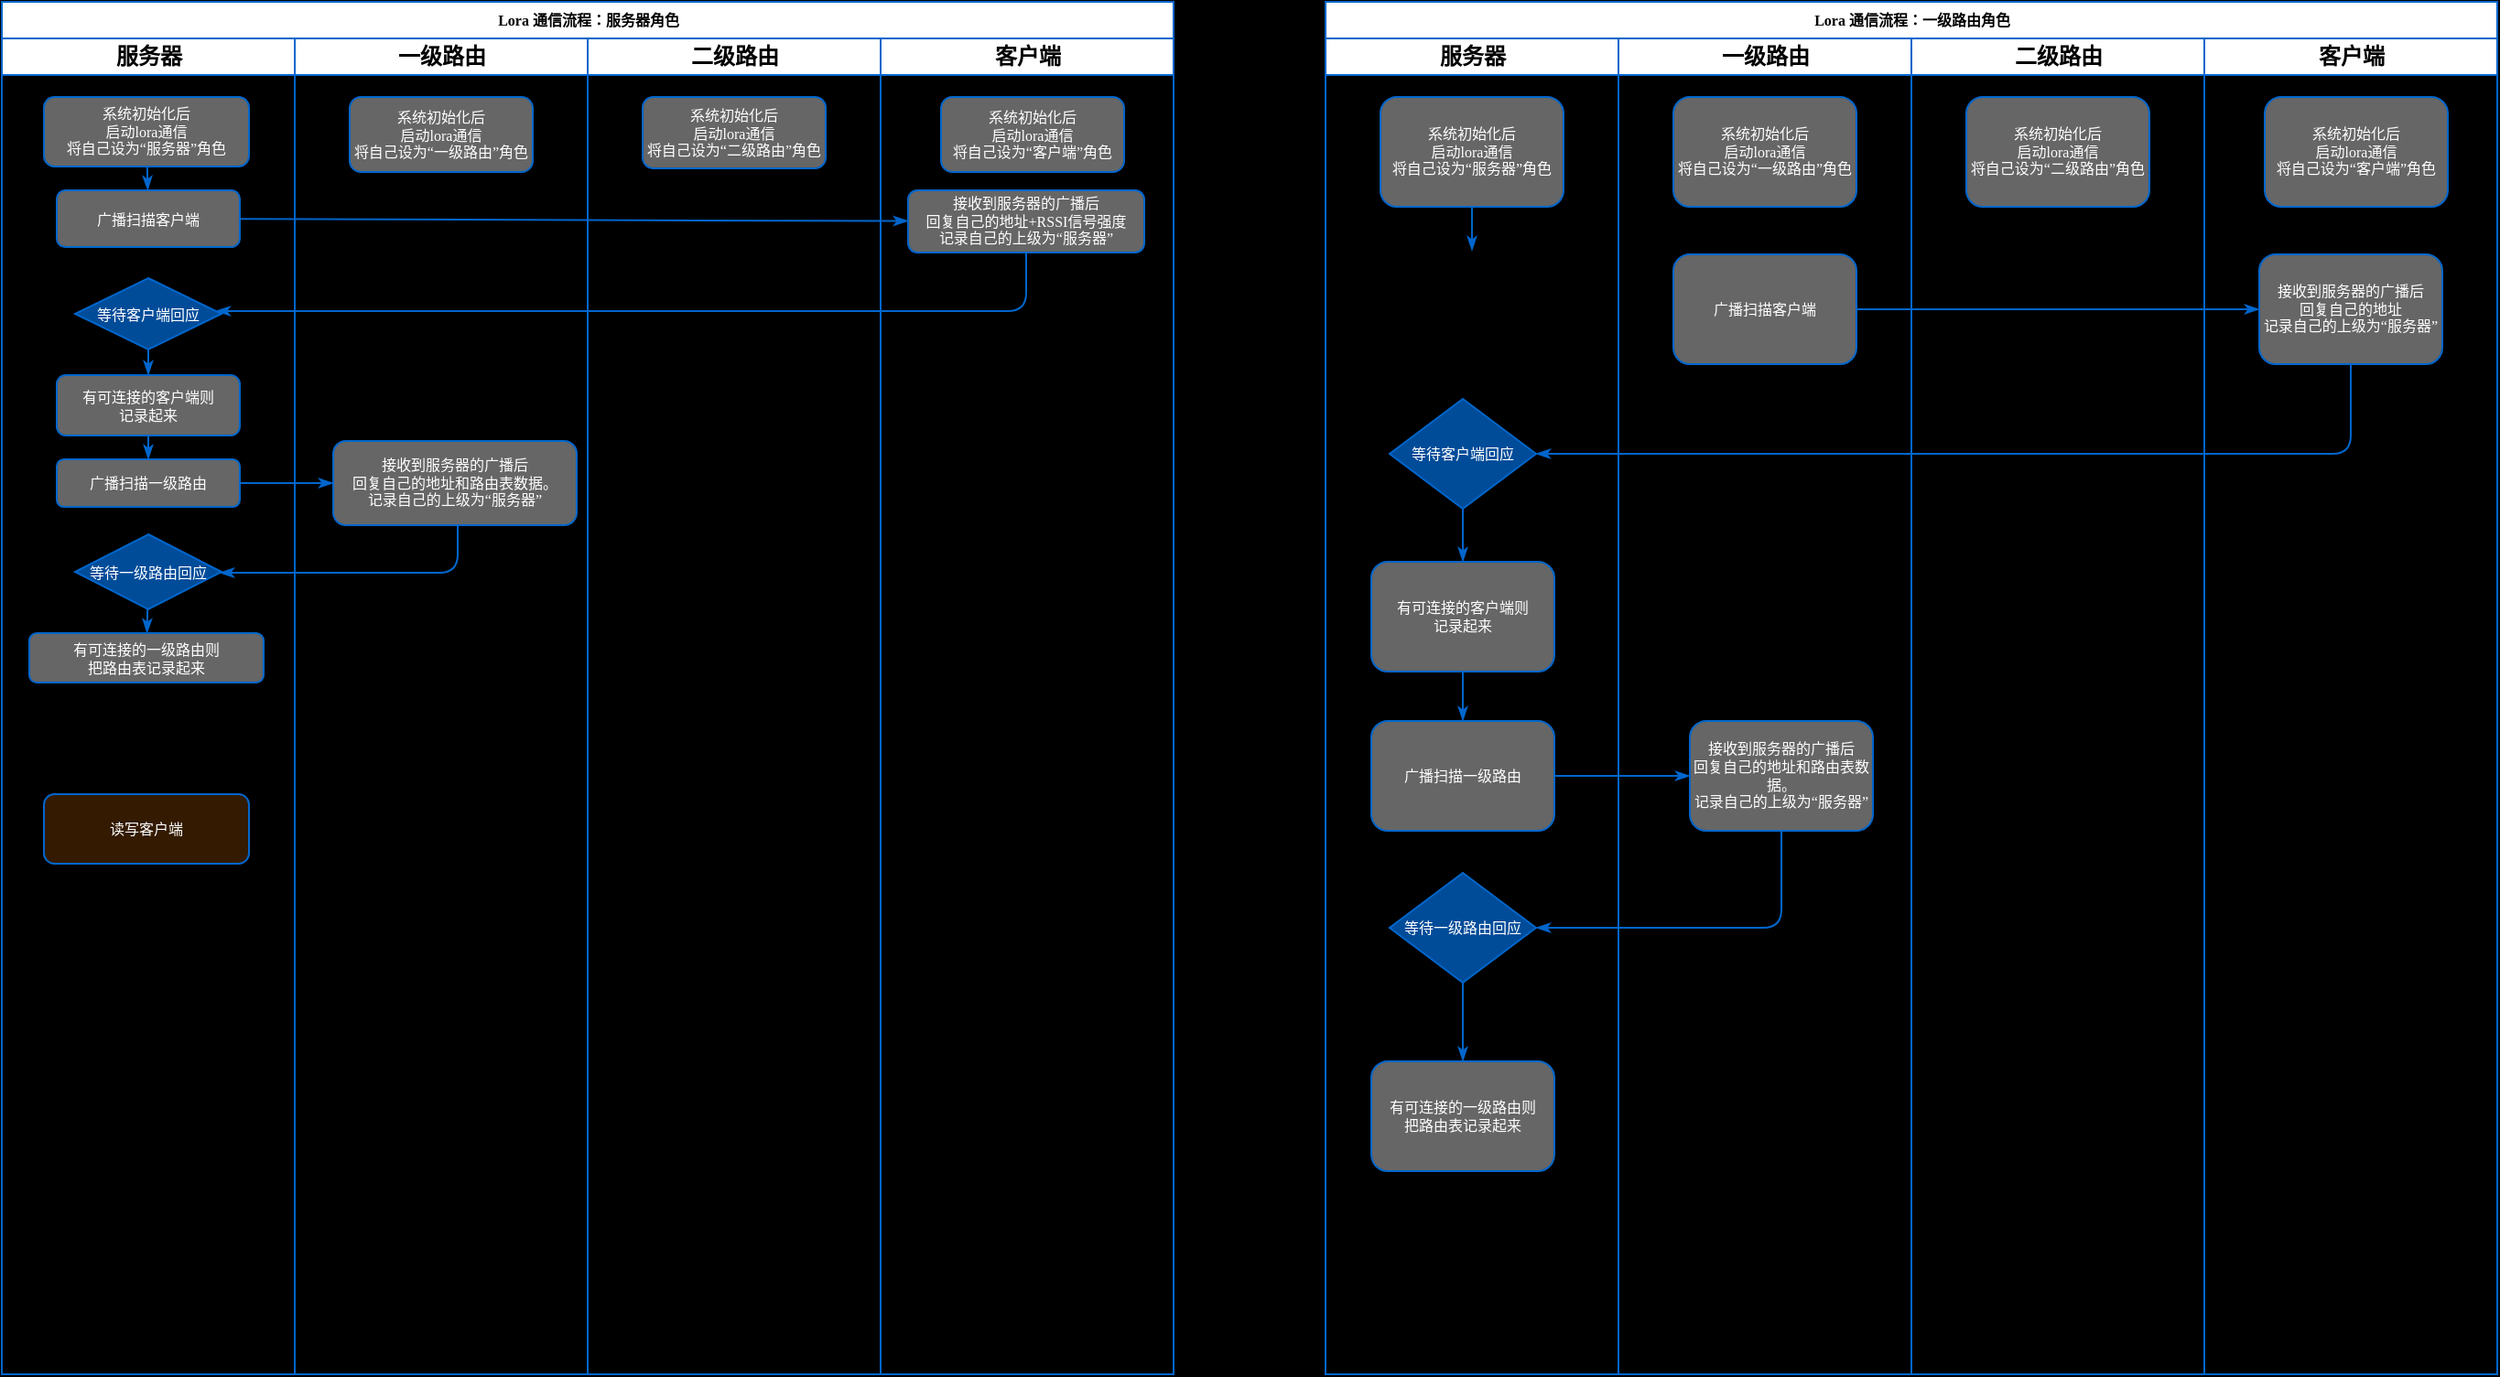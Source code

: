 <mxfile version="24.4.0" type="github">
  <diagram name="Page-1" id="74e2e168-ea6b-b213-b513-2b3c1d86103e">
    <mxGraphModel dx="1181" dy="654" grid="0" gridSize="10" guides="1" tooltips="1" connect="1" arrows="1" fold="1" page="1" pageScale="1" pageWidth="1654" pageHeight="1169" background="#000000" math="0" shadow="0">
      <root>
        <mxCell id="0" />
        <mxCell id="1" parent="0" />
        <mxCell id="77e6c97f196da883-1" value="Lora 通信流程：服务器角色" style="swimlane;html=1;childLayout=stackLayout;startSize=20;rounded=0;shadow=0;labelBackgroundColor=none;strokeWidth=1;fontFamily=Verdana;fontSize=8;align=center;strokeColor=#0066CC;" parent="1" vertex="1">
          <mxGeometry x="70" y="40" width="640" height="750" as="geometry" />
        </mxCell>
        <mxCell id="77e6c97f196da883-2" value="&lt;font color=&quot;#000000&quot;&gt;服务器&lt;/font&gt;" style="swimlane;html=1;startSize=20;strokeColor=#0066CC;fontColor=#FFFFFF;" parent="77e6c97f196da883-1" vertex="1">
          <mxGeometry y="20" width="160" height="730" as="geometry" />
        </mxCell>
        <mxCell id="77e6c97f196da883-8" value="系统初始化后&lt;div&gt;启动lora通信&lt;/div&gt;&lt;div&gt;将自己设为“服务器”角色&lt;/div&gt;" style="rounded=1;whiteSpace=wrap;html=1;shadow=0;labelBackgroundColor=none;strokeWidth=1;fontFamily=Verdana;fontSize=8;align=center;strokeColor=#0066CC;fillColor=#666666;fontColor=#FFFFFF;" parent="77e6c97f196da883-2" vertex="1">
          <mxGeometry x="23" y="32" width="112" height="38" as="geometry" />
        </mxCell>
        <mxCell id="77e6c97f196da883-26" style="rounded=1;html=1;labelBackgroundColor=none;startArrow=none;startFill=0;startSize=5;endArrow=classicThin;endFill=1;endSize=5;jettySize=auto;orthogonalLoop=1;strokeWidth=1;fontFamily=Verdana;fontSize=8;strokeColor=#0066CC;" parent="77e6c97f196da883-2" source="77e6c97f196da883-8" target="rvzNmCv426vPERhAY20t-1" edge="1">
          <mxGeometry relative="1" as="geometry">
            <mxPoint x="80" y="116.0" as="targetPoint" />
          </mxGeometry>
        </mxCell>
        <mxCell id="rvzNmCv426vPERhAY20t-1" value="广播扫描&lt;span style=&quot;background-color: initial;&quot;&gt;客户端&lt;/span&gt;" style="rounded=1;whiteSpace=wrap;html=1;shadow=0;labelBackgroundColor=none;strokeWidth=1;fontFamily=Verdana;fontSize=8;align=center;strokeColor=#0066CC;fillColor=#666666;fontColor=#FFFFFF;" vertex="1" parent="77e6c97f196da883-2">
          <mxGeometry x="30" y="83" width="100" height="31" as="geometry" />
        </mxCell>
        <mxCell id="77e6c97f196da883-13" value="等待客户端回应" style="rhombus;whiteSpace=wrap;html=1;rounded=0;shadow=0;labelBackgroundColor=none;strokeWidth=1;fontFamily=Verdana;fontSize=8;align=center;strokeColor=#0066CC;fillColor=#004C99;fontColor=#FFFFFF;" parent="77e6c97f196da883-2" vertex="1">
          <mxGeometry x="40" y="131" width="80" height="39" as="geometry" />
        </mxCell>
        <mxCell id="rvzNmCv426vPERhAY20t-4" value="有可连接的客户端则&lt;div&gt;记录起来&lt;/div&gt;" style="rounded=1;whiteSpace=wrap;html=1;shadow=0;labelBackgroundColor=none;strokeWidth=1;fontFamily=Verdana;fontSize=8;align=center;strokeColor=#0066CC;fillColor=#666666;fontColor=#FFFFFF;" vertex="1" parent="77e6c97f196da883-2">
          <mxGeometry x="30" y="184" width="100" height="33" as="geometry" />
        </mxCell>
        <mxCell id="rvzNmCv426vPERhAY20t-5" style="rounded=1;html=1;labelBackgroundColor=none;startArrow=none;startFill=0;startSize=5;endArrow=classicThin;endFill=1;endSize=5;jettySize=auto;orthogonalLoop=1;strokeWidth=1;fontFamily=Verdana;fontSize=8;strokeColor=#0066CC;" edge="1" parent="77e6c97f196da883-2" source="77e6c97f196da883-13" target="rvzNmCv426vPERhAY20t-4">
          <mxGeometry relative="1" as="geometry">
            <mxPoint x="74.66" y="269" as="sourcePoint" />
            <mxPoint x="74.66" y="293.0" as="targetPoint" />
          </mxGeometry>
        </mxCell>
        <mxCell id="rvzNmCv426vPERhAY20t-9" value="广播&lt;span style=&quot;background-color: initial;&quot;&gt;扫描一级路由&lt;/span&gt;" style="rounded=1;whiteSpace=wrap;html=1;shadow=0;labelBackgroundColor=none;strokeWidth=1;fontFamily=Verdana;fontSize=8;align=center;strokeColor=#0066CC;fillColor=#666666;fontColor=#FFFFFF;" vertex="1" parent="77e6c97f196da883-2">
          <mxGeometry x="30" y="230" width="100" height="26" as="geometry" />
        </mxCell>
        <mxCell id="rvzNmCv426vPERhAY20t-11" style="rounded=1;html=1;labelBackgroundColor=none;startArrow=none;startFill=0;startSize=5;endArrow=classicThin;endFill=1;endSize=5;jettySize=auto;orthogonalLoop=1;strokeWidth=1;fontFamily=Verdana;fontSize=8;strokeColor=#0066CC;" edge="1" parent="77e6c97f196da883-2" source="rvzNmCv426vPERhAY20t-4" target="rvzNmCv426vPERhAY20t-9">
          <mxGeometry relative="1" as="geometry">
            <mxPoint x="85" y="267" as="sourcePoint" />
            <mxPoint x="86" y="306" as="targetPoint" />
          </mxGeometry>
        </mxCell>
        <mxCell id="rvzNmCv426vPERhAY20t-15" value="等待一级路由回应" style="rhombus;whiteSpace=wrap;html=1;rounded=0;shadow=0;labelBackgroundColor=none;strokeWidth=1;fontFamily=Verdana;fontSize=8;align=center;strokeColor=#0066CC;fillColor=#004C99;fontColor=#FFFFFF;" vertex="1" parent="77e6c97f196da883-2">
          <mxGeometry x="40" y="271" width="80" height="41" as="geometry" />
        </mxCell>
        <mxCell id="rvzNmCv426vPERhAY20t-16" value="有可连接的一级路由则&lt;div&gt;把路由表记录起来&lt;/div&gt;" style="rounded=1;whiteSpace=wrap;html=1;shadow=0;labelBackgroundColor=none;strokeWidth=1;fontFamily=Verdana;fontSize=8;align=center;strokeColor=#0066CC;fillColor=#666666;fontColor=#FFFFFF;" vertex="1" parent="77e6c97f196da883-2">
          <mxGeometry x="15" y="325" width="128" height="27" as="geometry" />
        </mxCell>
        <mxCell id="rvzNmCv426vPERhAY20t-17" style="rounded=1;html=1;labelBackgroundColor=none;startArrow=none;startFill=0;startSize=5;endArrow=classicThin;endFill=1;endSize=5;jettySize=auto;orthogonalLoop=1;strokeWidth=1;fontFamily=Verdana;fontSize=8;strokeColor=#0066CC;" edge="1" parent="77e6c97f196da883-2" source="rvzNmCv426vPERhAY20t-15" target="rvzNmCv426vPERhAY20t-16">
          <mxGeometry relative="1" as="geometry">
            <mxPoint x="93" y="522" as="sourcePoint" />
            <mxPoint x="93" y="549" as="targetPoint" />
          </mxGeometry>
        </mxCell>
        <mxCell id="rvzNmCv426vPERhAY20t-44" value="读写客户端" style="rounded=1;whiteSpace=wrap;html=1;shadow=0;labelBackgroundColor=none;strokeWidth=1;fontFamily=Verdana;fontSize=8;align=center;strokeColor=#0066CC;fillColor=#331A00;fontColor=#FFFFFF;" vertex="1" parent="77e6c97f196da883-2">
          <mxGeometry x="23" y="413" width="112" height="38" as="geometry" />
        </mxCell>
        <mxCell id="77e6c97f196da883-3" value="一级路由" style="swimlane;html=1;startSize=20;strokeColor=#0066CC;" parent="77e6c97f196da883-1" vertex="1">
          <mxGeometry x="160" y="20" width="160" height="730" as="geometry" />
        </mxCell>
        <mxCell id="rvzNmCv426vPERhAY20t-6" value="系统初始化后&lt;div&gt;启动lora通信&lt;/div&gt;&lt;div&gt;将自己设为“一级路由”角色&lt;/div&gt;" style="rounded=1;whiteSpace=wrap;html=1;shadow=0;labelBackgroundColor=none;strokeWidth=1;fontFamily=Verdana;fontSize=8;align=center;strokeColor=#0066CC;fillColor=#666666;fontColor=#FFFFFF;" vertex="1" parent="77e6c97f196da883-3">
          <mxGeometry x="30" y="32" width="100" height="41" as="geometry" />
        </mxCell>
        <mxCell id="rvzNmCv426vPERhAY20t-43" style="edgeStyle=orthogonalEdgeStyle;rounded=0;orthogonalLoop=1;jettySize=auto;html=1;" edge="1" parent="77e6c97f196da883-3" source="rvzNmCv426vPERhAY20t-12">
          <mxGeometry relative="1" as="geometry">
            <mxPoint x="152.429" y="250" as="targetPoint" />
          </mxGeometry>
        </mxCell>
        <mxCell id="rvzNmCv426vPERhAY20t-12" value="接收到服务器的广播后&lt;div&gt;回复自己的地址和路由表数据。&lt;/div&gt;&lt;div&gt;记录自己的上级为“服务器”&lt;/div&gt;" style="rounded=1;whiteSpace=wrap;html=1;shadow=0;labelBackgroundColor=none;strokeWidth=1;fontFamily=Verdana;fontSize=8;align=center;strokeColor=#0066CC;fillColor=#666666;fontColor=#FFFFFF;" vertex="1" parent="77e6c97f196da883-3">
          <mxGeometry x="21" y="220" width="133" height="46" as="geometry" />
        </mxCell>
        <mxCell id="77e6c97f196da883-4" value="二级路由" style="swimlane;html=1;startSize=20;strokeColor=#0066CC;" parent="77e6c97f196da883-1" vertex="1">
          <mxGeometry x="320" y="20" width="160" height="730" as="geometry" />
        </mxCell>
        <mxCell id="rvzNmCv426vPERhAY20t-7" value="系统初始化后&lt;div&gt;启动lora通信&lt;/div&gt;&lt;div&gt;将自己设为“二级路由”角色&lt;/div&gt;" style="rounded=1;whiteSpace=wrap;html=1;shadow=0;labelBackgroundColor=none;strokeWidth=1;fontFamily=Verdana;fontSize=8;align=center;strokeColor=#0066CC;fillColor=#666666;fontColor=#FFFFFF;" vertex="1" parent="77e6c97f196da883-4">
          <mxGeometry x="30" y="32" width="100" height="39" as="geometry" />
        </mxCell>
        <mxCell id="77e6c97f196da883-5" value="客户端" style="swimlane;html=1;startSize=20;strokeColor=#0066CC;" parent="77e6c97f196da883-1" vertex="1">
          <mxGeometry x="480" y="20" width="160" height="730" as="geometry" />
        </mxCell>
        <mxCell id="rvzNmCv426vPERhAY20t-2" value="接收到服务器的广播后&lt;div&gt;回复自己的地址+RSSI信号强度&lt;/div&gt;&lt;div&gt;记录自己的上级为“服务器”&lt;/div&gt;" style="rounded=1;whiteSpace=wrap;html=1;shadow=0;labelBackgroundColor=none;strokeWidth=1;fontFamily=Verdana;fontSize=8;align=center;strokeColor=#0066CC;fillColor=#666666;fontColor=#FFFFFF;" vertex="1" parent="77e6c97f196da883-5">
          <mxGeometry x="15" y="83" width="129" height="34" as="geometry" />
        </mxCell>
        <mxCell id="rvzNmCv426vPERhAY20t-8" value="系统初始化后&lt;div&gt;启动lora通信&lt;/div&gt;&lt;div&gt;将自己设为“客户端”角色&lt;/div&gt;" style="rounded=1;whiteSpace=wrap;html=1;shadow=0;labelBackgroundColor=none;strokeWidth=1;fontFamily=Verdana;fontSize=8;align=center;strokeColor=#0066CC;fillColor=#666666;fontColor=#FFFFFF;" vertex="1" parent="77e6c97f196da883-5">
          <mxGeometry x="33" y="32" width="100" height="41" as="geometry" />
        </mxCell>
        <mxCell id="rvzNmCv426vPERhAY20t-3" style="rounded=1;html=1;labelBackgroundColor=none;startArrow=none;startFill=0;startSize=5;endArrow=classicThin;endFill=1;endSize=5;jettySize=auto;orthogonalLoop=1;strokeWidth=1;fontFamily=Verdana;fontSize=8;strokeColor=#0066CC;" edge="1" parent="77e6c97f196da883-1" source="rvzNmCv426vPERhAY20t-1" target="rvzNmCv426vPERhAY20t-2">
          <mxGeometry relative="1" as="geometry">
            <mxPoint x="228" y="167.66" as="sourcePoint" />
            <mxPoint x="298" y="167.66" as="targetPoint" />
          </mxGeometry>
        </mxCell>
        <mxCell id="77e6c97f196da883-33" style="edgeStyle=orthogonalEdgeStyle;rounded=1;html=1;labelBackgroundColor=none;startArrow=none;startFill=0;startSize=5;endArrow=classicThin;endFill=1;endSize=5;jettySize=auto;orthogonalLoop=1;strokeWidth=1;fontFamily=Verdana;fontSize=8;strokeColor=#0066CC;" parent="77e6c97f196da883-1" source="rvzNmCv426vPERhAY20t-2" target="77e6c97f196da883-13" edge="1">
          <mxGeometry relative="1" as="geometry">
            <mxPoint x="202.24" y="329" as="sourcePoint" />
            <mxPoint x="597.24" y="351" as="targetPoint" />
            <Array as="points">
              <mxPoint x="560" y="169" />
            </Array>
          </mxGeometry>
        </mxCell>
        <mxCell id="rvzNmCv426vPERhAY20t-13" style="rounded=1;html=1;labelBackgroundColor=none;startArrow=none;startFill=0;startSize=5;endArrow=classicThin;endFill=1;endSize=5;jettySize=auto;orthogonalLoop=1;strokeWidth=1;fontFamily=Verdana;fontSize=8;strokeColor=#0066CC;" edge="1" parent="77e6c97f196da883-1" source="rvzNmCv426vPERhAY20t-9" target="rvzNmCv426vPERhAY20t-12">
          <mxGeometry relative="1" as="geometry">
            <mxPoint x="85" y="287" as="sourcePoint" />
            <mxPoint x="85" y="316" as="targetPoint" />
          </mxGeometry>
        </mxCell>
        <mxCell id="rvzNmCv426vPERhAY20t-14" style="edgeStyle=orthogonalEdgeStyle;rounded=1;html=1;labelBackgroundColor=none;startArrow=none;startFill=0;startSize=5;endArrow=classicThin;endFill=1;endSize=5;jettySize=auto;orthogonalLoop=1;strokeWidth=1;fontFamily=Verdana;fontSize=8;strokeColor=#0066CC;" edge="1" parent="77e6c97f196da883-1" source="rvzNmCv426vPERhAY20t-12" target="rvzNmCv426vPERhAY20t-15">
          <mxGeometry relative="1" as="geometry">
            <mxPoint x="561" y="483" as="sourcePoint" />
            <mxPoint x="190" y="566" as="targetPoint" />
            <Array as="points">
              <mxPoint x="249" y="312" />
            </Array>
          </mxGeometry>
        </mxCell>
        <mxCell id="rvzNmCv426vPERhAY20t-18" value="Lora 通信流程：一级路由角色" style="swimlane;html=1;childLayout=stackLayout;startSize=20;rounded=0;shadow=0;labelBackgroundColor=none;strokeWidth=1;fontFamily=Verdana;fontSize=8;align=center;strokeColor=#0066CC;" vertex="1" parent="1">
          <mxGeometry x="793" y="40" width="640" height="750" as="geometry" />
        </mxCell>
        <mxCell id="rvzNmCv426vPERhAY20t-19" value="&lt;font color=&quot;#000000&quot;&gt;服务器&lt;/font&gt;" style="swimlane;html=1;startSize=20;strokeColor=#0066CC;fontColor=#FFFFFF;" vertex="1" parent="rvzNmCv426vPERhAY20t-18">
          <mxGeometry y="20" width="160" height="730" as="geometry" />
        </mxCell>
        <mxCell id="rvzNmCv426vPERhAY20t-20" value="系统初始化后&lt;div&gt;启动lora通信&lt;/div&gt;&lt;div&gt;将自己设为“服务器”角色&lt;/div&gt;" style="rounded=1;whiteSpace=wrap;html=1;shadow=0;labelBackgroundColor=none;strokeWidth=1;fontFamily=Verdana;fontSize=8;align=center;strokeColor=#0066CC;fillColor=#666666;fontColor=#FFFFFF;" vertex="1" parent="rvzNmCv426vPERhAY20t-19">
          <mxGeometry x="30" y="32" width="100" height="60" as="geometry" />
        </mxCell>
        <mxCell id="rvzNmCv426vPERhAY20t-21" style="rounded=1;html=1;labelBackgroundColor=none;startArrow=none;startFill=0;startSize=5;endArrow=classicThin;endFill=1;endSize=5;jettySize=auto;orthogonalLoop=1;strokeWidth=1;fontFamily=Verdana;fontSize=8;strokeColor=#0066CC;" edge="1" parent="rvzNmCv426vPERhAY20t-19" source="rvzNmCv426vPERhAY20t-20">
          <mxGeometry relative="1" as="geometry">
            <mxPoint x="80" y="116.0" as="targetPoint" />
          </mxGeometry>
        </mxCell>
        <mxCell id="rvzNmCv426vPERhAY20t-23" value="等待客户端回应" style="rhombus;whiteSpace=wrap;html=1;rounded=0;shadow=0;labelBackgroundColor=none;strokeWidth=1;fontFamily=Verdana;fontSize=8;align=center;strokeColor=#0066CC;fillColor=#004C99;fontColor=#FFFFFF;" vertex="1" parent="rvzNmCv426vPERhAY20t-19">
          <mxGeometry x="35" y="197" width="80" height="60" as="geometry" />
        </mxCell>
        <mxCell id="rvzNmCv426vPERhAY20t-24" value="有可连接的客户端则&lt;div&gt;记录起来&lt;/div&gt;" style="rounded=1;whiteSpace=wrap;html=1;shadow=0;labelBackgroundColor=none;strokeWidth=1;fontFamily=Verdana;fontSize=8;align=center;strokeColor=#0066CC;fillColor=#666666;fontColor=#FFFFFF;" vertex="1" parent="rvzNmCv426vPERhAY20t-19">
          <mxGeometry x="25" y="286" width="100" height="60" as="geometry" />
        </mxCell>
        <mxCell id="rvzNmCv426vPERhAY20t-25" style="rounded=1;html=1;labelBackgroundColor=none;startArrow=none;startFill=0;startSize=5;endArrow=classicThin;endFill=1;endSize=5;jettySize=auto;orthogonalLoop=1;strokeWidth=1;fontFamily=Verdana;fontSize=8;strokeColor=#0066CC;" edge="1" parent="rvzNmCv426vPERhAY20t-19" source="rvzNmCv426vPERhAY20t-23" target="rvzNmCv426vPERhAY20t-24">
          <mxGeometry relative="1" as="geometry">
            <mxPoint x="74.66" y="269" as="sourcePoint" />
            <mxPoint x="74.66" y="293.0" as="targetPoint" />
          </mxGeometry>
        </mxCell>
        <mxCell id="rvzNmCv426vPERhAY20t-26" value="广播&lt;span style=&quot;background-color: initial;&quot;&gt;扫描一级路由&lt;/span&gt;" style="rounded=1;whiteSpace=wrap;html=1;shadow=0;labelBackgroundColor=none;strokeWidth=1;fontFamily=Verdana;fontSize=8;align=center;strokeColor=#0066CC;fillColor=#666666;fontColor=#FFFFFF;" vertex="1" parent="rvzNmCv426vPERhAY20t-19">
          <mxGeometry x="25" y="373" width="100" height="60" as="geometry" />
        </mxCell>
        <mxCell id="rvzNmCv426vPERhAY20t-27" style="rounded=1;html=1;labelBackgroundColor=none;startArrow=none;startFill=0;startSize=5;endArrow=classicThin;endFill=1;endSize=5;jettySize=auto;orthogonalLoop=1;strokeWidth=1;fontFamily=Verdana;fontSize=8;strokeColor=#0066CC;" edge="1" parent="rvzNmCv426vPERhAY20t-19" source="rvzNmCv426vPERhAY20t-24" target="rvzNmCv426vPERhAY20t-26">
          <mxGeometry relative="1" as="geometry">
            <mxPoint x="85" y="267" as="sourcePoint" />
            <mxPoint x="86" y="306" as="targetPoint" />
          </mxGeometry>
        </mxCell>
        <mxCell id="rvzNmCv426vPERhAY20t-28" value="等待一级路由回应" style="rhombus;whiteSpace=wrap;html=1;rounded=0;shadow=0;labelBackgroundColor=none;strokeWidth=1;fontFamily=Verdana;fontSize=8;align=center;strokeColor=#0066CC;fillColor=#004C99;fontColor=#FFFFFF;" vertex="1" parent="rvzNmCv426vPERhAY20t-19">
          <mxGeometry x="35" y="456" width="80" height="60" as="geometry" />
        </mxCell>
        <mxCell id="rvzNmCv426vPERhAY20t-29" value="有可连接的一级路由则&lt;div&gt;把路由表记录起来&lt;/div&gt;" style="rounded=1;whiteSpace=wrap;html=1;shadow=0;labelBackgroundColor=none;strokeWidth=1;fontFamily=Verdana;fontSize=8;align=center;strokeColor=#0066CC;fillColor=#666666;fontColor=#FFFFFF;" vertex="1" parent="rvzNmCv426vPERhAY20t-19">
          <mxGeometry x="25" y="559" width="100" height="60" as="geometry" />
        </mxCell>
        <mxCell id="rvzNmCv426vPERhAY20t-30" style="rounded=1;html=1;labelBackgroundColor=none;startArrow=none;startFill=0;startSize=5;endArrow=classicThin;endFill=1;endSize=5;jettySize=auto;orthogonalLoop=1;strokeWidth=1;fontFamily=Verdana;fontSize=8;strokeColor=#0066CC;" edge="1" parent="rvzNmCv426vPERhAY20t-19" source="rvzNmCv426vPERhAY20t-28" target="rvzNmCv426vPERhAY20t-29">
          <mxGeometry relative="1" as="geometry">
            <mxPoint x="93" y="522" as="sourcePoint" />
            <mxPoint x="93" y="549" as="targetPoint" />
          </mxGeometry>
        </mxCell>
        <mxCell id="rvzNmCv426vPERhAY20t-31" value="一级路由" style="swimlane;html=1;startSize=20;strokeColor=#0066CC;" vertex="1" parent="rvzNmCv426vPERhAY20t-18">
          <mxGeometry x="160" y="20" width="160" height="730" as="geometry" />
        </mxCell>
        <mxCell id="rvzNmCv426vPERhAY20t-32" value="系统初始化后&lt;div&gt;启动lora通信&lt;/div&gt;&lt;div&gt;将自己设为“一级路由”角色&lt;/div&gt;" style="rounded=1;whiteSpace=wrap;html=1;shadow=0;labelBackgroundColor=none;strokeWidth=1;fontFamily=Verdana;fontSize=8;align=center;strokeColor=#0066CC;fillColor=#666666;fontColor=#FFFFFF;" vertex="1" parent="rvzNmCv426vPERhAY20t-31">
          <mxGeometry x="30" y="32" width="100" height="60" as="geometry" />
        </mxCell>
        <mxCell id="rvzNmCv426vPERhAY20t-33" value="接收到服务器的广播后&lt;div&gt;回复自己的地址和路由表数据。&lt;/div&gt;&lt;div&gt;记录自己的上级为“服务器”&lt;/div&gt;" style="rounded=1;whiteSpace=wrap;html=1;shadow=0;labelBackgroundColor=none;strokeWidth=1;fontFamily=Verdana;fontSize=8;align=center;strokeColor=#0066CC;fillColor=#666666;fontColor=#FFFFFF;" vertex="1" parent="rvzNmCv426vPERhAY20t-31">
          <mxGeometry x="39" y="373" width="100" height="60" as="geometry" />
        </mxCell>
        <mxCell id="rvzNmCv426vPERhAY20t-22" value="广播扫描&lt;span style=&quot;background-color: initial;&quot;&gt;客户端&lt;/span&gt;" style="rounded=1;whiteSpace=wrap;html=1;shadow=0;labelBackgroundColor=none;strokeWidth=1;fontFamily=Verdana;fontSize=8;align=center;strokeColor=#0066CC;fillColor=#666666;fontColor=#FFFFFF;" vertex="1" parent="rvzNmCv426vPERhAY20t-31">
          <mxGeometry x="30" y="118" width="100" height="60" as="geometry" />
        </mxCell>
        <mxCell id="rvzNmCv426vPERhAY20t-34" value="二级路由" style="swimlane;html=1;startSize=20;strokeColor=#0066CC;" vertex="1" parent="rvzNmCv426vPERhAY20t-18">
          <mxGeometry x="320" y="20" width="160" height="730" as="geometry" />
        </mxCell>
        <mxCell id="rvzNmCv426vPERhAY20t-35" value="系统初始化后&lt;div&gt;启动lora通信&lt;/div&gt;&lt;div&gt;将自己设为“二级路由”角色&lt;/div&gt;" style="rounded=1;whiteSpace=wrap;html=1;shadow=0;labelBackgroundColor=none;strokeWidth=1;fontFamily=Verdana;fontSize=8;align=center;strokeColor=#0066CC;fillColor=#666666;fontColor=#FFFFFF;" vertex="1" parent="rvzNmCv426vPERhAY20t-34">
          <mxGeometry x="30" y="32" width="100" height="60" as="geometry" />
        </mxCell>
        <mxCell id="rvzNmCv426vPERhAY20t-36" value="客户端" style="swimlane;html=1;startSize=20;strokeColor=#0066CC;" vertex="1" parent="rvzNmCv426vPERhAY20t-18">
          <mxGeometry x="480" y="20" width="160" height="730" as="geometry" />
        </mxCell>
        <mxCell id="rvzNmCv426vPERhAY20t-37" value="接收到服务器的广播后&lt;div&gt;回复自己的地址&lt;/div&gt;&lt;div&gt;记录自己的上级为“服务器”&lt;/div&gt;" style="rounded=1;whiteSpace=wrap;html=1;shadow=0;labelBackgroundColor=none;strokeWidth=1;fontFamily=Verdana;fontSize=8;align=center;strokeColor=#0066CC;fillColor=#666666;fontColor=#FFFFFF;" vertex="1" parent="rvzNmCv426vPERhAY20t-36">
          <mxGeometry x="30" y="118" width="100" height="60" as="geometry" />
        </mxCell>
        <mxCell id="rvzNmCv426vPERhAY20t-38" value="系统初始化后&lt;div&gt;启动lora通信&lt;/div&gt;&lt;div&gt;将自己设为“客户端”角色&lt;/div&gt;" style="rounded=1;whiteSpace=wrap;html=1;shadow=0;labelBackgroundColor=none;strokeWidth=1;fontFamily=Verdana;fontSize=8;align=center;strokeColor=#0066CC;fillColor=#666666;fontColor=#FFFFFF;" vertex="1" parent="rvzNmCv426vPERhAY20t-36">
          <mxGeometry x="33" y="32" width="100" height="60" as="geometry" />
        </mxCell>
        <mxCell id="rvzNmCv426vPERhAY20t-39" style="edgeStyle=orthogonalEdgeStyle;rounded=1;html=1;labelBackgroundColor=none;startArrow=none;startFill=0;startSize=5;endArrow=classicThin;endFill=1;endSize=5;jettySize=auto;orthogonalLoop=1;strokeWidth=1;fontFamily=Verdana;fontSize=8;strokeColor=#0066CC;" edge="1" parent="rvzNmCv426vPERhAY20t-18" source="rvzNmCv426vPERhAY20t-22" target="rvzNmCv426vPERhAY20t-37">
          <mxGeometry relative="1" as="geometry">
            <mxPoint x="228" y="167.66" as="sourcePoint" />
            <mxPoint x="298" y="167.66" as="targetPoint" />
            <Array as="points" />
          </mxGeometry>
        </mxCell>
        <mxCell id="rvzNmCv426vPERhAY20t-40" style="edgeStyle=orthogonalEdgeStyle;rounded=1;html=1;labelBackgroundColor=none;startArrow=none;startFill=0;startSize=5;endArrow=classicThin;endFill=1;endSize=5;jettySize=auto;orthogonalLoop=1;strokeWidth=1;fontFamily=Verdana;fontSize=8;strokeColor=#0066CC;" edge="1" parent="rvzNmCv426vPERhAY20t-18" source="rvzNmCv426vPERhAY20t-37" target="rvzNmCv426vPERhAY20t-23">
          <mxGeometry relative="1" as="geometry">
            <mxPoint x="202.24" y="329" as="sourcePoint" />
            <mxPoint x="597.24" y="351" as="targetPoint" />
            <Array as="points">
              <mxPoint x="560" y="247" />
            </Array>
          </mxGeometry>
        </mxCell>
        <mxCell id="rvzNmCv426vPERhAY20t-41" style="rounded=1;html=1;labelBackgroundColor=none;startArrow=none;startFill=0;startSize=5;endArrow=classicThin;endFill=1;endSize=5;jettySize=auto;orthogonalLoop=1;strokeWidth=1;fontFamily=Verdana;fontSize=8;strokeColor=#0066CC;" edge="1" parent="rvzNmCv426vPERhAY20t-18" source="rvzNmCv426vPERhAY20t-26" target="rvzNmCv426vPERhAY20t-33">
          <mxGeometry relative="1" as="geometry">
            <mxPoint x="85" y="287" as="sourcePoint" />
            <mxPoint x="85" y="316" as="targetPoint" />
          </mxGeometry>
        </mxCell>
        <mxCell id="rvzNmCv426vPERhAY20t-42" style="edgeStyle=orthogonalEdgeStyle;rounded=1;html=1;labelBackgroundColor=none;startArrow=none;startFill=0;startSize=5;endArrow=classicThin;endFill=1;endSize=5;jettySize=auto;orthogonalLoop=1;strokeWidth=1;fontFamily=Verdana;fontSize=8;strokeColor=#0066CC;" edge="1" parent="rvzNmCv426vPERhAY20t-18" source="rvzNmCv426vPERhAY20t-33" target="rvzNmCv426vPERhAY20t-28">
          <mxGeometry relative="1" as="geometry">
            <mxPoint x="561" y="483" as="sourcePoint" />
            <mxPoint x="190" y="566" as="targetPoint" />
            <Array as="points">
              <mxPoint x="249" y="506" />
            </Array>
          </mxGeometry>
        </mxCell>
      </root>
    </mxGraphModel>
  </diagram>
</mxfile>
